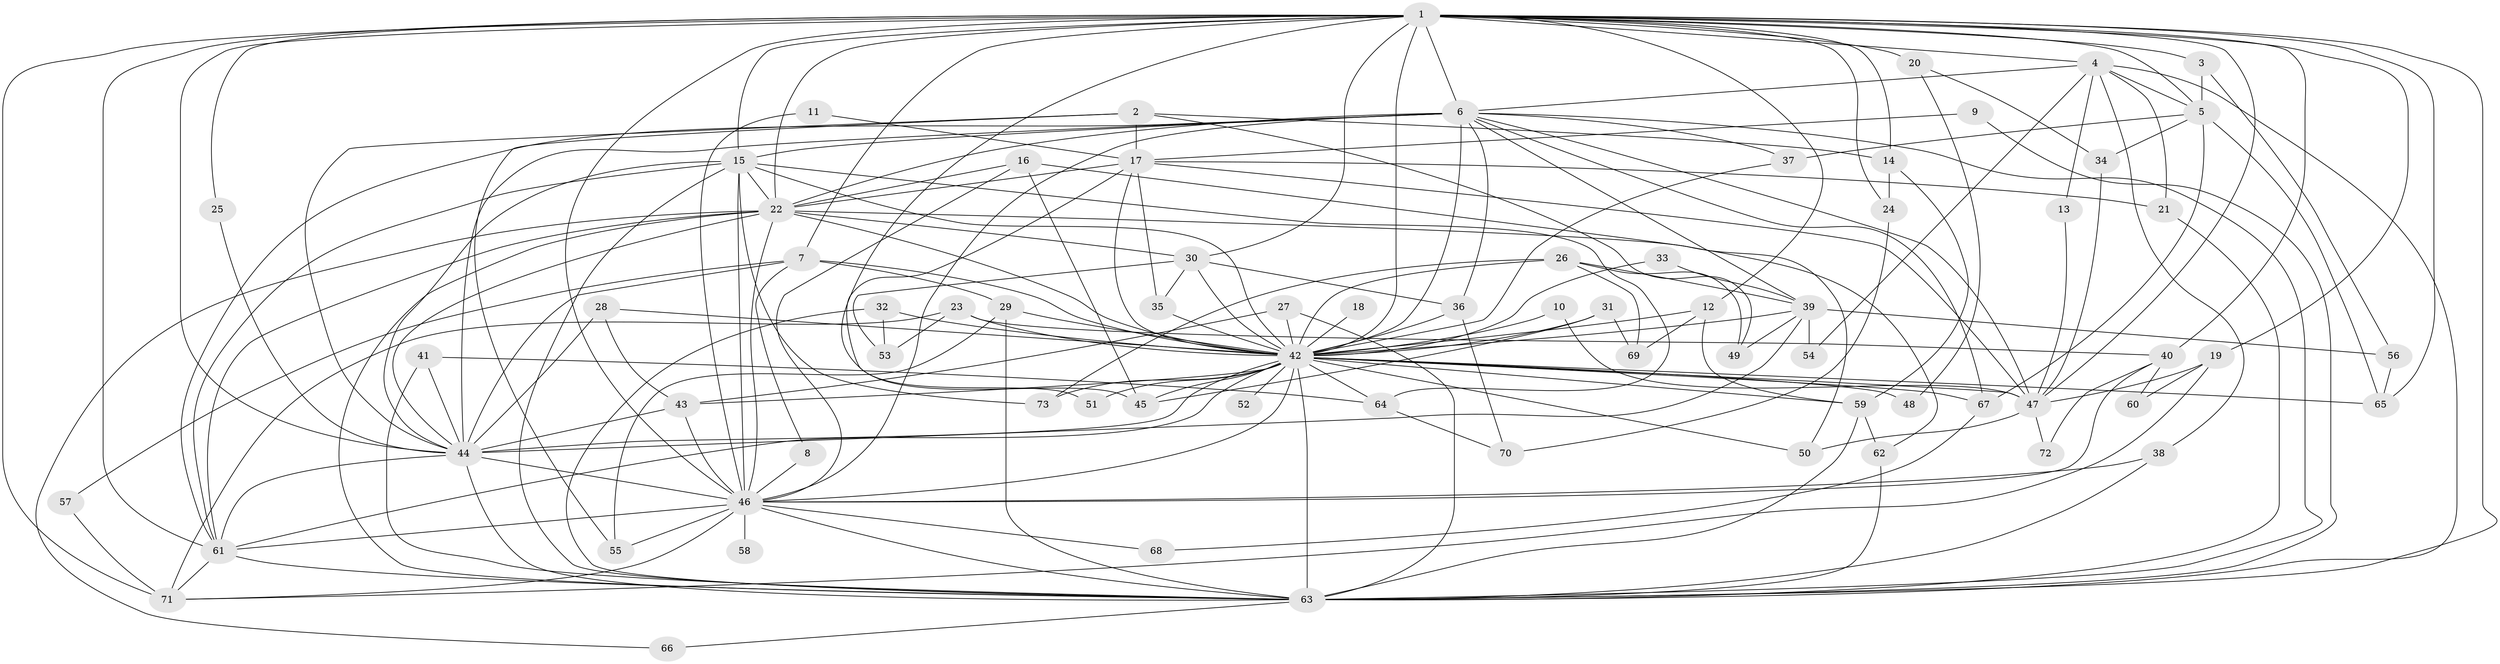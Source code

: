 // original degree distribution, {15: 0.008403361344537815, 23: 0.008403361344537815, 21: 0.01680672268907563, 12: 0.01680672268907563, 44: 0.008403361344537815, 17: 0.008403361344537815, 18: 0.01680672268907563, 10: 0.008403361344537815, 5: 0.05042016806722689, 8: 0.01680672268907563, 9: 0.008403361344537815, 4: 0.10084033613445378, 7: 0.008403361344537815, 3: 0.21008403361344538, 6: 0.01680672268907563, 2: 0.4957983193277311}
// Generated by graph-tools (version 1.1) at 2025/36/03/04/25 23:36:21]
// undirected, 73 vertices, 194 edges
graph export_dot {
  node [color=gray90,style=filled];
  1;
  2;
  3;
  4;
  5;
  6;
  7;
  8;
  9;
  10;
  11;
  12;
  13;
  14;
  15;
  16;
  17;
  18;
  19;
  20;
  21;
  22;
  23;
  24;
  25;
  26;
  27;
  28;
  29;
  30;
  31;
  32;
  33;
  34;
  35;
  36;
  37;
  38;
  39;
  40;
  41;
  42;
  43;
  44;
  45;
  46;
  47;
  48;
  49;
  50;
  51;
  52;
  53;
  54;
  55;
  56;
  57;
  58;
  59;
  60;
  61;
  62;
  63;
  64;
  65;
  66;
  67;
  68;
  69;
  70;
  71;
  72;
  73;
  1 -- 3 [weight=1.0];
  1 -- 4 [weight=1.0];
  1 -- 5 [weight=2.0];
  1 -- 6 [weight=2.0];
  1 -- 7 [weight=1.0];
  1 -- 12 [weight=1.0];
  1 -- 14 [weight=1.0];
  1 -- 15 [weight=2.0];
  1 -- 19 [weight=1.0];
  1 -- 20 [weight=3.0];
  1 -- 22 [weight=2.0];
  1 -- 24 [weight=1.0];
  1 -- 25 [weight=1.0];
  1 -- 30 [weight=1.0];
  1 -- 40 [weight=1.0];
  1 -- 42 [weight=3.0];
  1 -- 44 [weight=2.0];
  1 -- 45 [weight=1.0];
  1 -- 46 [weight=2.0];
  1 -- 47 [weight=1.0];
  1 -- 61 [weight=2.0];
  1 -- 63 [weight=2.0];
  1 -- 65 [weight=1.0];
  1 -- 71 [weight=1.0];
  2 -- 14 [weight=1.0];
  2 -- 17 [weight=1.0];
  2 -- 44 [weight=1.0];
  2 -- 49 [weight=1.0];
  2 -- 55 [weight=1.0];
  3 -- 5 [weight=1.0];
  3 -- 56 [weight=1.0];
  4 -- 5 [weight=1.0];
  4 -- 6 [weight=1.0];
  4 -- 13 [weight=1.0];
  4 -- 21 [weight=1.0];
  4 -- 38 [weight=1.0];
  4 -- 54 [weight=1.0];
  4 -- 63 [weight=1.0];
  5 -- 34 [weight=1.0];
  5 -- 37 [weight=1.0];
  5 -- 65 [weight=1.0];
  5 -- 67 [weight=1.0];
  6 -- 15 [weight=1.0];
  6 -- 22 [weight=1.0];
  6 -- 36 [weight=1.0];
  6 -- 37 [weight=1.0];
  6 -- 39 [weight=1.0];
  6 -- 42 [weight=1.0];
  6 -- 44 [weight=3.0];
  6 -- 46 [weight=1.0];
  6 -- 47 [weight=1.0];
  6 -- 61 [weight=1.0];
  6 -- 63 [weight=2.0];
  6 -- 67 [weight=1.0];
  7 -- 8 [weight=1.0];
  7 -- 29 [weight=1.0];
  7 -- 42 [weight=1.0];
  7 -- 44 [weight=1.0];
  7 -- 57 [weight=1.0];
  8 -- 46 [weight=1.0];
  9 -- 17 [weight=1.0];
  9 -- 63 [weight=1.0];
  10 -- 42 [weight=1.0];
  10 -- 47 [weight=1.0];
  11 -- 17 [weight=1.0];
  11 -- 46 [weight=1.0];
  12 -- 42 [weight=1.0];
  12 -- 59 [weight=1.0];
  12 -- 69 [weight=1.0];
  13 -- 47 [weight=1.0];
  14 -- 24 [weight=1.0];
  14 -- 59 [weight=1.0];
  15 -- 22 [weight=1.0];
  15 -- 42 [weight=2.0];
  15 -- 44 [weight=1.0];
  15 -- 46 [weight=1.0];
  15 -- 61 [weight=1.0];
  15 -- 63 [weight=1.0];
  15 -- 64 [weight=1.0];
  15 -- 73 [weight=1.0];
  16 -- 22 [weight=1.0];
  16 -- 45 [weight=1.0];
  16 -- 46 [weight=1.0];
  16 -- 50 [weight=1.0];
  17 -- 21 [weight=1.0];
  17 -- 22 [weight=1.0];
  17 -- 35 [weight=1.0];
  17 -- 42 [weight=1.0];
  17 -- 47 [weight=1.0];
  17 -- 51 [weight=1.0];
  18 -- 42 [weight=1.0];
  19 -- 47 [weight=1.0];
  19 -- 60 [weight=1.0];
  19 -- 71 [weight=1.0];
  20 -- 34 [weight=1.0];
  20 -- 48 [weight=1.0];
  21 -- 63 [weight=1.0];
  22 -- 30 [weight=1.0];
  22 -- 42 [weight=1.0];
  22 -- 44 [weight=1.0];
  22 -- 46 [weight=1.0];
  22 -- 61 [weight=1.0];
  22 -- 62 [weight=1.0];
  22 -- 63 [weight=2.0];
  22 -- 66 [weight=1.0];
  23 -- 40 [weight=1.0];
  23 -- 42 [weight=1.0];
  23 -- 53 [weight=1.0];
  23 -- 71 [weight=1.0];
  24 -- 70 [weight=1.0];
  25 -- 44 [weight=1.0];
  26 -- 39 [weight=1.0];
  26 -- 42 [weight=1.0];
  26 -- 49 [weight=1.0];
  26 -- 69 [weight=1.0];
  26 -- 73 [weight=1.0];
  27 -- 42 [weight=1.0];
  27 -- 43 [weight=1.0];
  27 -- 63 [weight=1.0];
  28 -- 42 [weight=1.0];
  28 -- 43 [weight=1.0];
  28 -- 44 [weight=1.0];
  29 -- 42 [weight=1.0];
  29 -- 55 [weight=1.0];
  29 -- 63 [weight=1.0];
  30 -- 35 [weight=1.0];
  30 -- 36 [weight=1.0];
  30 -- 42 [weight=1.0];
  30 -- 53 [weight=1.0];
  31 -- 42 [weight=1.0];
  31 -- 45 [weight=1.0];
  31 -- 69 [weight=1.0];
  32 -- 42 [weight=1.0];
  32 -- 53 [weight=1.0];
  32 -- 63 [weight=1.0];
  33 -- 39 [weight=1.0];
  33 -- 42 [weight=1.0];
  34 -- 47 [weight=1.0];
  35 -- 42 [weight=1.0];
  36 -- 42 [weight=1.0];
  36 -- 70 [weight=1.0];
  37 -- 42 [weight=1.0];
  38 -- 46 [weight=1.0];
  38 -- 63 [weight=1.0];
  39 -- 42 [weight=1.0];
  39 -- 44 [weight=1.0];
  39 -- 49 [weight=1.0];
  39 -- 54 [weight=1.0];
  39 -- 56 [weight=1.0];
  40 -- 46 [weight=1.0];
  40 -- 60 [weight=1.0];
  40 -- 72 [weight=1.0];
  41 -- 44 [weight=1.0];
  41 -- 63 [weight=1.0];
  41 -- 64 [weight=1.0];
  42 -- 43 [weight=1.0];
  42 -- 44 [weight=1.0];
  42 -- 45 [weight=1.0];
  42 -- 46 [weight=1.0];
  42 -- 47 [weight=1.0];
  42 -- 48 [weight=1.0];
  42 -- 50 [weight=1.0];
  42 -- 51 [weight=2.0];
  42 -- 52 [weight=1.0];
  42 -- 59 [weight=1.0];
  42 -- 61 [weight=1.0];
  42 -- 63 [weight=1.0];
  42 -- 64 [weight=1.0];
  42 -- 65 [weight=1.0];
  42 -- 67 [weight=1.0];
  42 -- 73 [weight=1.0];
  43 -- 44 [weight=1.0];
  43 -- 46 [weight=1.0];
  44 -- 46 [weight=1.0];
  44 -- 61 [weight=1.0];
  44 -- 63 [weight=1.0];
  46 -- 55 [weight=1.0];
  46 -- 58 [weight=1.0];
  46 -- 61 [weight=2.0];
  46 -- 63 [weight=1.0];
  46 -- 68 [weight=1.0];
  46 -- 71 [weight=1.0];
  47 -- 50 [weight=1.0];
  47 -- 72 [weight=1.0];
  56 -- 65 [weight=1.0];
  57 -- 71 [weight=1.0];
  59 -- 62 [weight=1.0];
  59 -- 63 [weight=1.0];
  61 -- 63 [weight=2.0];
  61 -- 71 [weight=1.0];
  62 -- 63 [weight=1.0];
  63 -- 66 [weight=1.0];
  64 -- 70 [weight=1.0];
  67 -- 68 [weight=1.0];
}
